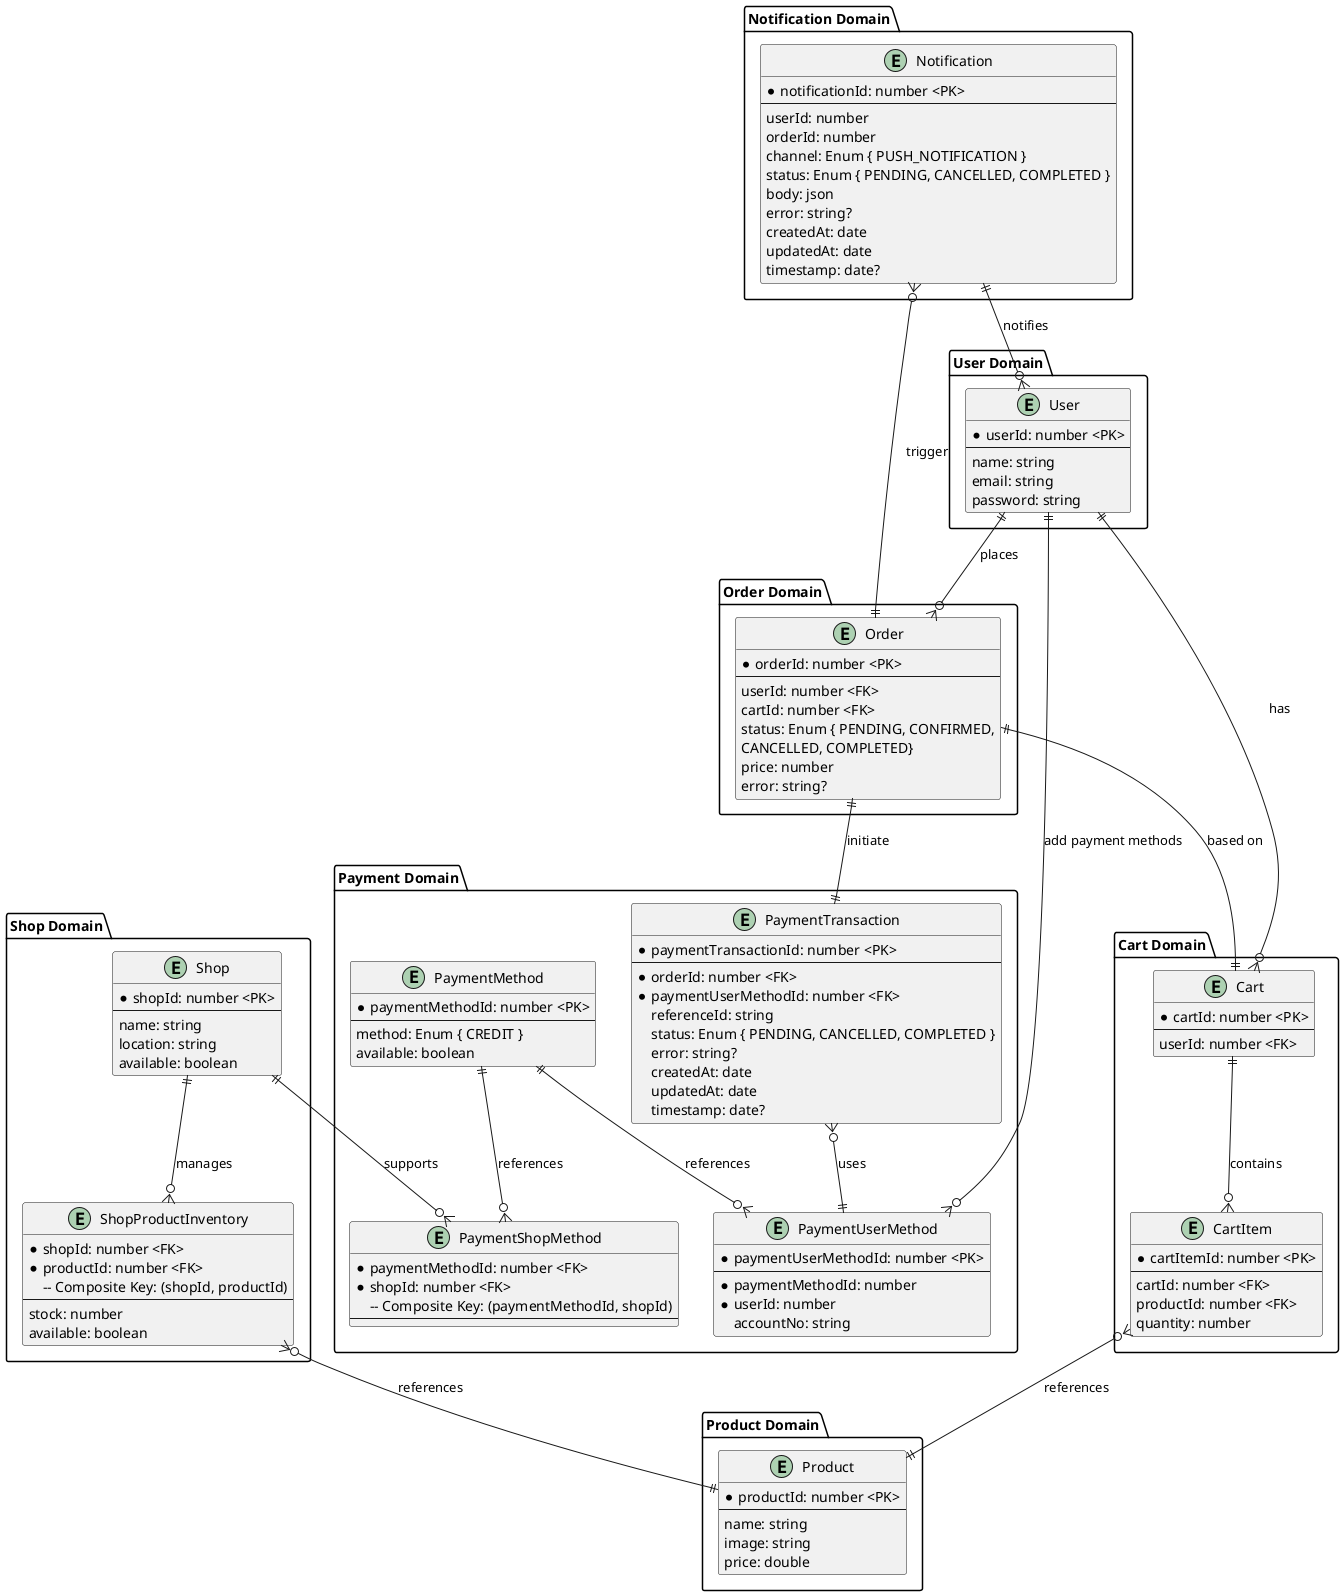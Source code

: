 @startuml

package "User Domain" {
    entity User {
        * userId: number <PK>
        ---
        name: string
        email: string
        password: string
        }
}

package "Product Domain" {
    entity Product {
        * productId: number <PK>
        ---
        name: string
        image: string
        price: double
    }
}

package "Shop Domain" {
    entity Shop {
        * shopId: number <PK>
        ---
        name: string
        location: string
        available: boolean
    }

    entity ShopProductInventory {
        * shopId: number <FK>
        * productId: number <FK>
        -- Composite Key: (shopId, productId)
        ---
        stock: number
        available: boolean
    }
}


package "Cart Domain" {
    entity Cart {
        * cartId: number <PK>
        ---
        userId: number <FK>
    }

    entity CartItem {
        * cartItemId: number <PK>
        ---
        cartId: number <FK>
        productId: number <FK>
        quantity: number
    }
}


package "Order Domain" {
    entity Order {
        * orderId: number <PK>
        ---
        userId: number <FK>
        cartId: number <FK>
        status: Enum { PENDING, CONFIRMED, 
            CANCELLED, COMPLETED}
        price: number
        error: string?
    }
}


package "Payment Domain" {
    entity PaymentMethod {
        * paymentMethodId: number <PK>
        ---
        method: Enum { CREDIT }
        available: boolean
    }

    entity PaymentShopMethod {
        * paymentMethodId: number <FK>
        * shopId: number <FK>
        -- Composite Key: (paymentMethodId, shopId)
        ---
    }

    entity PaymentUserMethod {
        * paymentUserMethodId: number <PK>
        ---
        * paymentMethodId: number
        * userId: number
        accountNo: string
    }

    entity PaymentTransaction {
        * paymentTransactionId: number <PK>
        ---
        * orderId: number <FK>
        * paymentUserMethodId: number <FK>
        referenceId: string
        status: Enum { PENDING, CANCELLED, COMPLETED }
        error: string?
        createdAt: date
        updatedAt: date
        timestamp: date?
    }
}


package "Notification Domain" {
    entity Notification {
        * notificationId: number <PK>
        ---
        userId: number
        orderId: number
        channel: Enum { PUSH_NOTIFICATION }
        status: Enum { PENDING, CANCELLED, COMPLETED }
        body: json
        error: string?
        createdAt: date
        updatedAt: date
        timestamp: date?
    }
}



User ||--o{ Cart : "has"
User ||--o{ Order : "places"
User ||--o{ PaymentUserMethod : "add payment methods"

Shop ||--o{ ShopProductInventory: "manages"
Shop ||--o{ PaymentShopMethod: "supports"
ShopProductInventory }o--||Product: "references"

Cart ||--o{ CartItem : "contains"
CartItem }o--|| Product : "references"

Order ||--|| Cart : "based on"
Order ||--|| PaymentTransaction : "initiate"

PaymentMethod ||--o{ PaymentShopMethod : "references"
PaymentMethod ||--o{ PaymentUserMethod : "references"
PaymentTransaction }o--|| PaymentUserMethod : "uses"

Notification ||--o{ User : "notifies"
Notification }o--|| Order : "trigger"

@enduml
